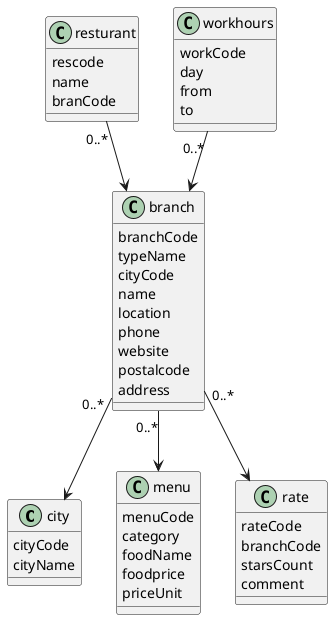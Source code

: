 @startuml
class city
{
    cityCode
    cityName
} 
class resturant
{
    rescode
    name
    branCode

}
class branch
{
    branchCode
    typeName
    cityCode
    name
    location
    phone
    website
    postalcode
    address    
}

class menu
{
    menuCode
    category
    foodName
    foodprice
    priceUnit
}

class rate
{
    rateCode
    branchCode
    starsCount
    comment
}
class workhours
{
    workCode
    day
    from
    to
}
branch"0..*" -->city
resturant"0..*" -->branch
workhours"0..*" -->branch
branch"0..*" -->rate
branch"0..*" -->menu
@enduml